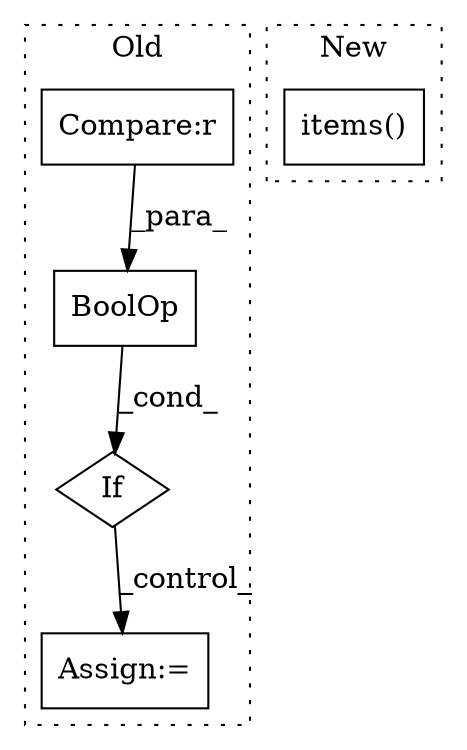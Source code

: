 digraph G {
subgraph cluster0 {
1 [label="BoolOp" a="72" s="21679" l="78" shape="box"];
3 [label="Compare:r" a="40" s="21734" l="23" shape="box"];
4 [label="Assign:=" a="68" s="21924" l="3" shape="box"];
5 [label="If" a="96" s="21676" l="3" shape="diamond"];
label = "Old";
style="dotted";
}
subgraph cluster1 {
2 [label="items()" a="75" s="25104" l="22" shape="box"];
label = "New";
style="dotted";
}
1 -> 5 [label="_cond_"];
3 -> 1 [label="_para_"];
5 -> 4 [label="_control_"];
}